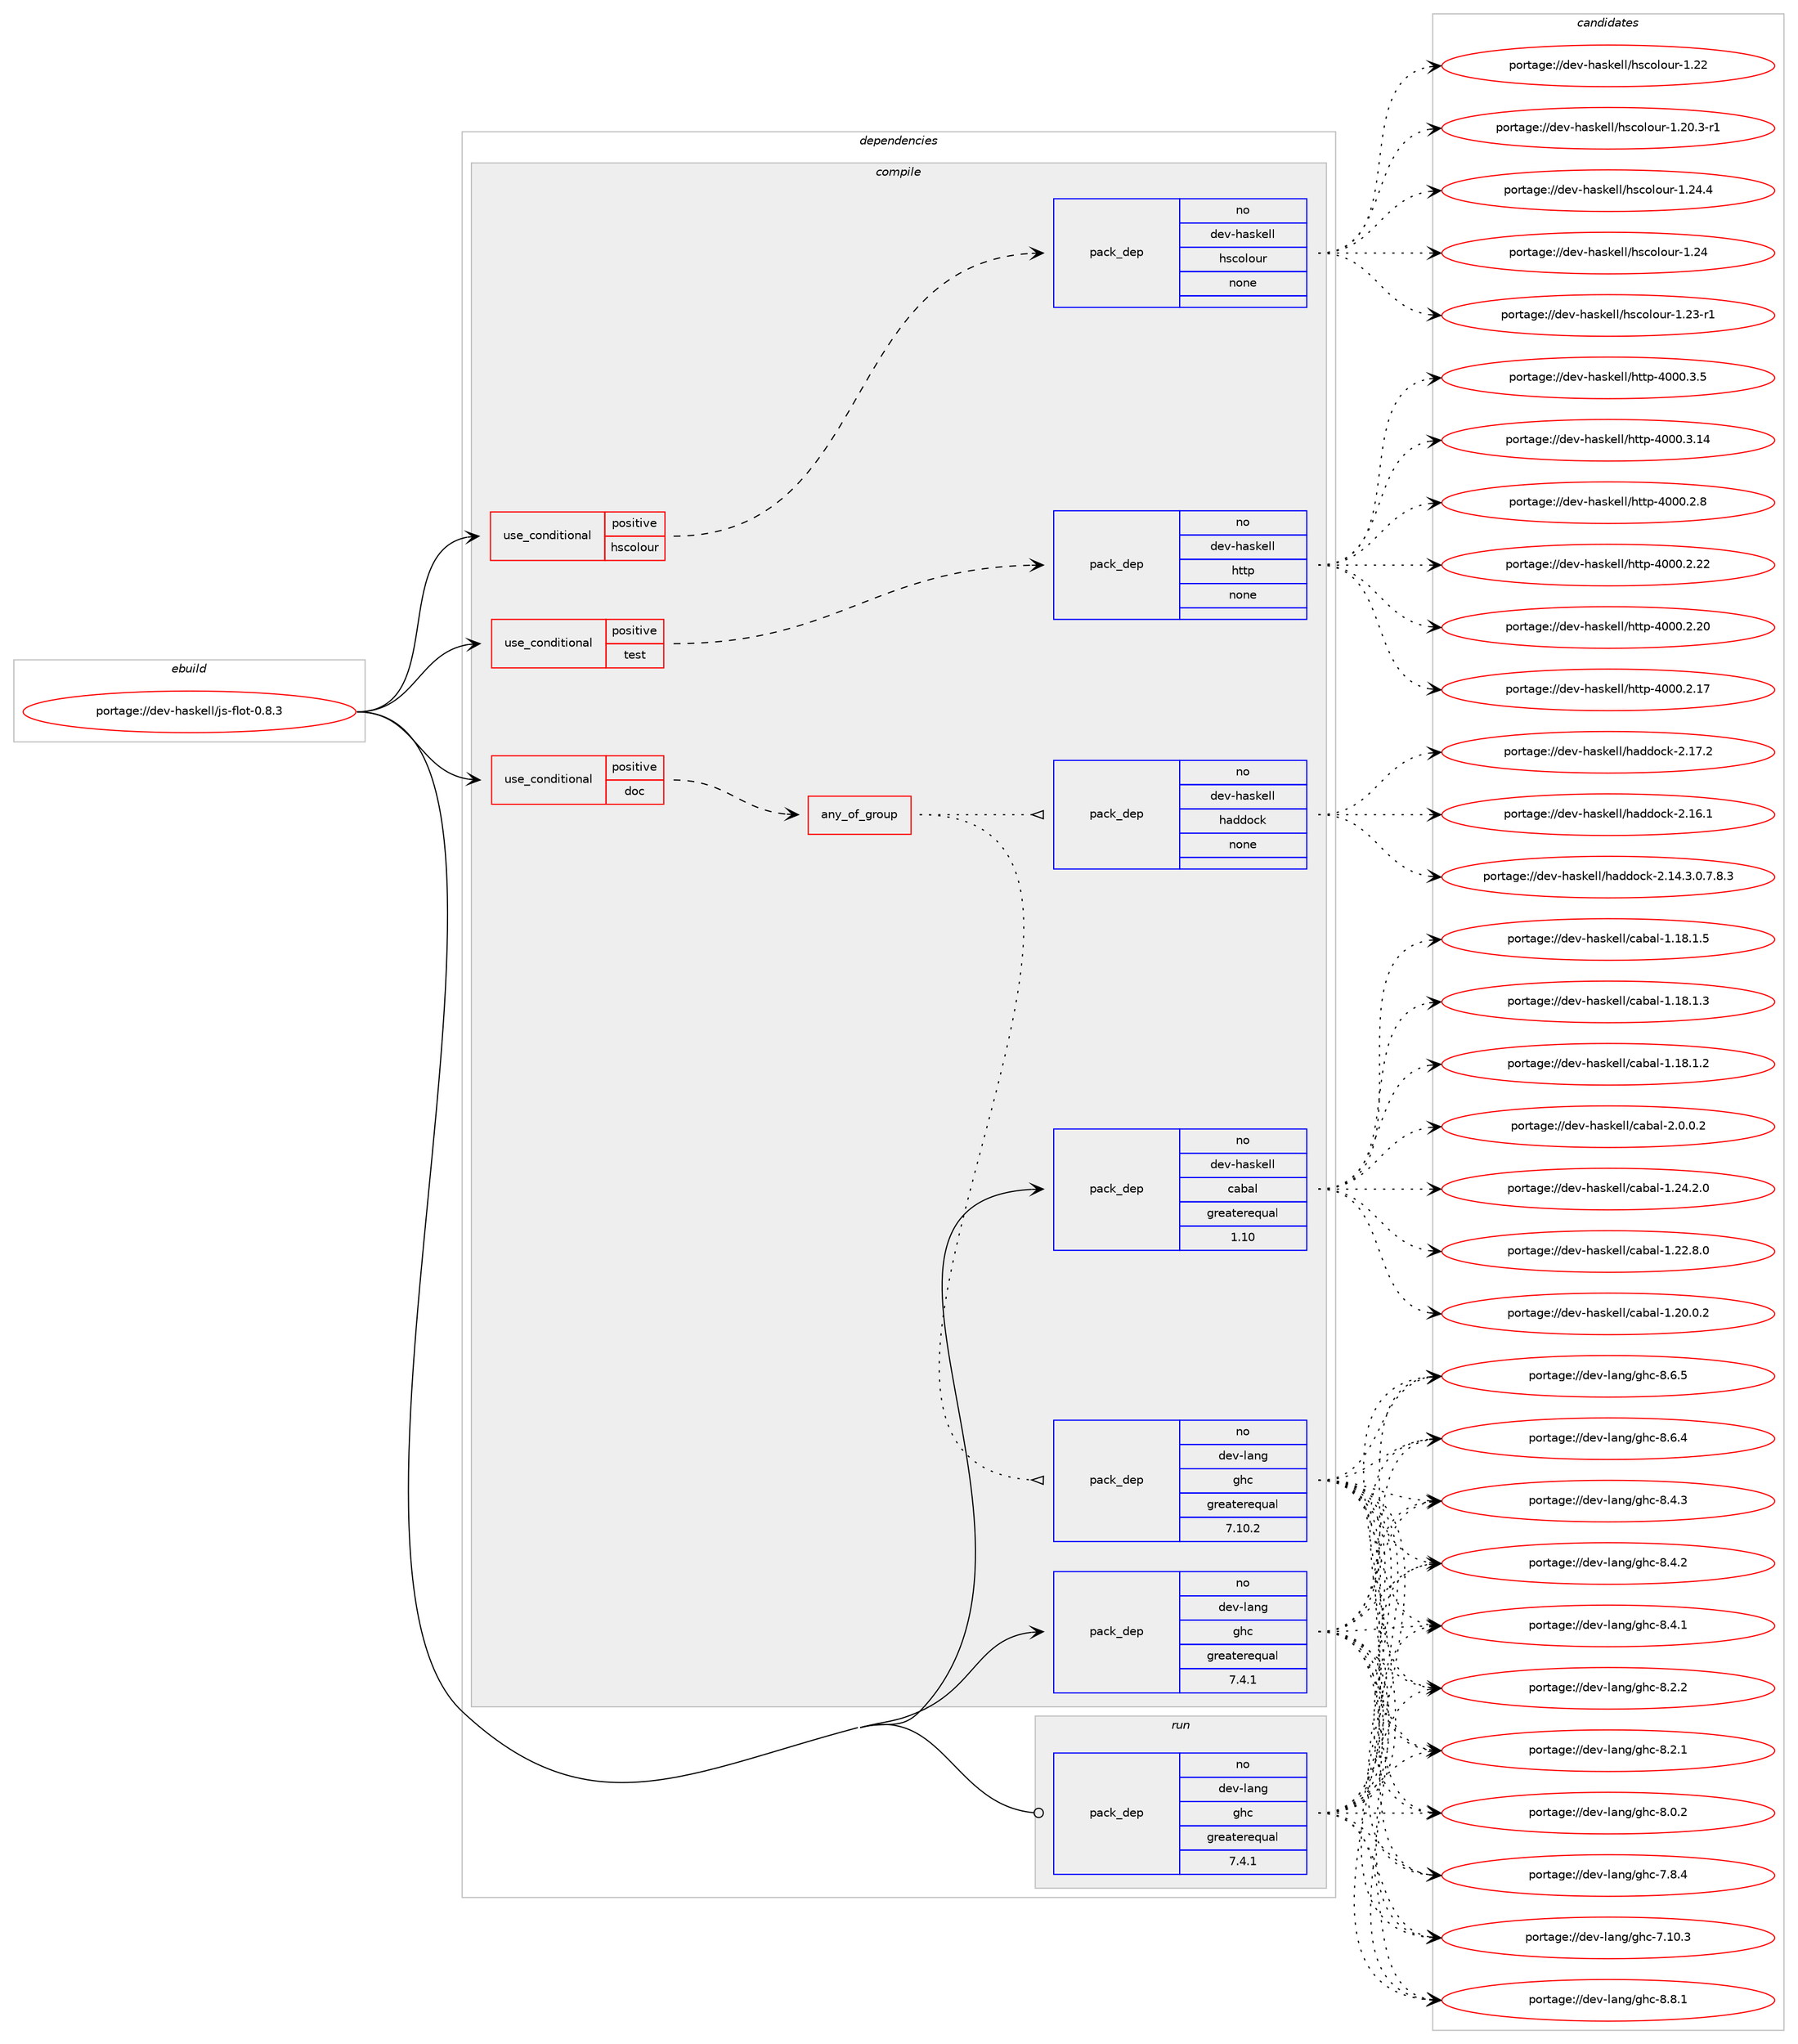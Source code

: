 digraph prolog {

# *************
# Graph options
# *************

newrank=true;
concentrate=true;
compound=true;
graph [rankdir=LR,fontname=Helvetica,fontsize=10,ranksep=1.5];#, ranksep=2.5, nodesep=0.2];
edge  [arrowhead=vee];
node  [fontname=Helvetica,fontsize=10];

# **********
# The ebuild
# **********

subgraph cluster_leftcol {
color=gray;
label=<<i>ebuild</i>>;
id [label="portage://dev-haskell/js-flot-0.8.3", color=red, width=4, href="../dev-haskell/js-flot-0.8.3.svg"];
}

# ****************
# The dependencies
# ****************

subgraph cluster_midcol {
color=gray;
label=<<i>dependencies</i>>;
subgraph cluster_compile {
fillcolor="#eeeeee";
style=filled;
label=<<i>compile</i>>;
subgraph cond133067 {
dependency555223 [label=<<TABLE BORDER="0" CELLBORDER="1" CELLSPACING="0" CELLPADDING="4"><TR><TD ROWSPAN="3" CELLPADDING="10">use_conditional</TD></TR><TR><TD>positive</TD></TR><TR><TD>doc</TD></TR></TABLE>>, shape=none, color=red];
subgraph any6165 {
dependency555224 [label=<<TABLE BORDER="0" CELLBORDER="1" CELLSPACING="0" CELLPADDING="4"><TR><TD CELLPADDING="10">any_of_group</TD></TR></TABLE>>, shape=none, color=red];subgraph pack415754 {
dependency555225 [label=<<TABLE BORDER="0" CELLBORDER="1" CELLSPACING="0" CELLPADDING="4" WIDTH="220"><TR><TD ROWSPAN="6" CELLPADDING="30">pack_dep</TD></TR><TR><TD WIDTH="110">no</TD></TR><TR><TD>dev-haskell</TD></TR><TR><TD>haddock</TD></TR><TR><TD>none</TD></TR><TR><TD></TD></TR></TABLE>>, shape=none, color=blue];
}
dependency555224:e -> dependency555225:w [weight=20,style="dotted",arrowhead="oinv"];
subgraph pack415755 {
dependency555226 [label=<<TABLE BORDER="0" CELLBORDER="1" CELLSPACING="0" CELLPADDING="4" WIDTH="220"><TR><TD ROWSPAN="6" CELLPADDING="30">pack_dep</TD></TR><TR><TD WIDTH="110">no</TD></TR><TR><TD>dev-lang</TD></TR><TR><TD>ghc</TD></TR><TR><TD>greaterequal</TD></TR><TR><TD>7.10.2</TD></TR></TABLE>>, shape=none, color=blue];
}
dependency555224:e -> dependency555226:w [weight=20,style="dotted",arrowhead="oinv"];
}
dependency555223:e -> dependency555224:w [weight=20,style="dashed",arrowhead="vee"];
}
id:e -> dependency555223:w [weight=20,style="solid",arrowhead="vee"];
subgraph cond133068 {
dependency555227 [label=<<TABLE BORDER="0" CELLBORDER="1" CELLSPACING="0" CELLPADDING="4"><TR><TD ROWSPAN="3" CELLPADDING="10">use_conditional</TD></TR><TR><TD>positive</TD></TR><TR><TD>hscolour</TD></TR></TABLE>>, shape=none, color=red];
subgraph pack415756 {
dependency555228 [label=<<TABLE BORDER="0" CELLBORDER="1" CELLSPACING="0" CELLPADDING="4" WIDTH="220"><TR><TD ROWSPAN="6" CELLPADDING="30">pack_dep</TD></TR><TR><TD WIDTH="110">no</TD></TR><TR><TD>dev-haskell</TD></TR><TR><TD>hscolour</TD></TR><TR><TD>none</TD></TR><TR><TD></TD></TR></TABLE>>, shape=none, color=blue];
}
dependency555227:e -> dependency555228:w [weight=20,style="dashed",arrowhead="vee"];
}
id:e -> dependency555227:w [weight=20,style="solid",arrowhead="vee"];
subgraph cond133069 {
dependency555229 [label=<<TABLE BORDER="0" CELLBORDER="1" CELLSPACING="0" CELLPADDING="4"><TR><TD ROWSPAN="3" CELLPADDING="10">use_conditional</TD></TR><TR><TD>positive</TD></TR><TR><TD>test</TD></TR></TABLE>>, shape=none, color=red];
subgraph pack415757 {
dependency555230 [label=<<TABLE BORDER="0" CELLBORDER="1" CELLSPACING="0" CELLPADDING="4" WIDTH="220"><TR><TD ROWSPAN="6" CELLPADDING="30">pack_dep</TD></TR><TR><TD WIDTH="110">no</TD></TR><TR><TD>dev-haskell</TD></TR><TR><TD>http</TD></TR><TR><TD>none</TD></TR><TR><TD></TD></TR></TABLE>>, shape=none, color=blue];
}
dependency555229:e -> dependency555230:w [weight=20,style="dashed",arrowhead="vee"];
}
id:e -> dependency555229:w [weight=20,style="solid",arrowhead="vee"];
subgraph pack415758 {
dependency555231 [label=<<TABLE BORDER="0" CELLBORDER="1" CELLSPACING="0" CELLPADDING="4" WIDTH="220"><TR><TD ROWSPAN="6" CELLPADDING="30">pack_dep</TD></TR><TR><TD WIDTH="110">no</TD></TR><TR><TD>dev-haskell</TD></TR><TR><TD>cabal</TD></TR><TR><TD>greaterequal</TD></TR><TR><TD>1.10</TD></TR></TABLE>>, shape=none, color=blue];
}
id:e -> dependency555231:w [weight=20,style="solid",arrowhead="vee"];
subgraph pack415759 {
dependency555232 [label=<<TABLE BORDER="0" CELLBORDER="1" CELLSPACING="0" CELLPADDING="4" WIDTH="220"><TR><TD ROWSPAN="6" CELLPADDING="30">pack_dep</TD></TR><TR><TD WIDTH="110">no</TD></TR><TR><TD>dev-lang</TD></TR><TR><TD>ghc</TD></TR><TR><TD>greaterequal</TD></TR><TR><TD>7.4.1</TD></TR></TABLE>>, shape=none, color=blue];
}
id:e -> dependency555232:w [weight=20,style="solid",arrowhead="vee"];
}
subgraph cluster_compileandrun {
fillcolor="#eeeeee";
style=filled;
label=<<i>compile and run</i>>;
}
subgraph cluster_run {
fillcolor="#eeeeee";
style=filled;
label=<<i>run</i>>;
subgraph pack415760 {
dependency555233 [label=<<TABLE BORDER="0" CELLBORDER="1" CELLSPACING="0" CELLPADDING="4" WIDTH="220"><TR><TD ROWSPAN="6" CELLPADDING="30">pack_dep</TD></TR><TR><TD WIDTH="110">no</TD></TR><TR><TD>dev-lang</TD></TR><TR><TD>ghc</TD></TR><TR><TD>greaterequal</TD></TR><TR><TD>7.4.1</TD></TR></TABLE>>, shape=none, color=blue];
}
id:e -> dependency555233:w [weight=20,style="solid",arrowhead="odot"];
}
}

# **************
# The candidates
# **************

subgraph cluster_choices {
rank=same;
color=gray;
label=<<i>candidates</i>>;

subgraph choice415754 {
color=black;
nodesep=1;
choice100101118451049711510710110810847104971001001119910745504649554650 [label="portage://dev-haskell/haddock-2.17.2", color=red, width=4,href="../dev-haskell/haddock-2.17.2.svg"];
choice100101118451049711510710110810847104971001001119910745504649544649 [label="portage://dev-haskell/haddock-2.16.1", color=red, width=4,href="../dev-haskell/haddock-2.16.1.svg"];
choice1001011184510497115107101108108471049710010011199107455046495246514648465546564651 [label="portage://dev-haskell/haddock-2.14.3.0.7.8.3", color=red, width=4,href="../dev-haskell/haddock-2.14.3.0.7.8.3.svg"];
dependency555225:e -> choice100101118451049711510710110810847104971001001119910745504649554650:w [style=dotted,weight="100"];
dependency555225:e -> choice100101118451049711510710110810847104971001001119910745504649544649:w [style=dotted,weight="100"];
dependency555225:e -> choice1001011184510497115107101108108471049710010011199107455046495246514648465546564651:w [style=dotted,weight="100"];
}
subgraph choice415755 {
color=black;
nodesep=1;
choice10010111845108971101034710310499455646564649 [label="portage://dev-lang/ghc-8.8.1", color=red, width=4,href="../dev-lang/ghc-8.8.1.svg"];
choice10010111845108971101034710310499455646544653 [label="portage://dev-lang/ghc-8.6.5", color=red, width=4,href="../dev-lang/ghc-8.6.5.svg"];
choice10010111845108971101034710310499455646544652 [label="portage://dev-lang/ghc-8.6.4", color=red, width=4,href="../dev-lang/ghc-8.6.4.svg"];
choice10010111845108971101034710310499455646524651 [label="portage://dev-lang/ghc-8.4.3", color=red, width=4,href="../dev-lang/ghc-8.4.3.svg"];
choice10010111845108971101034710310499455646524650 [label="portage://dev-lang/ghc-8.4.2", color=red, width=4,href="../dev-lang/ghc-8.4.2.svg"];
choice10010111845108971101034710310499455646524649 [label="portage://dev-lang/ghc-8.4.1", color=red, width=4,href="../dev-lang/ghc-8.4.1.svg"];
choice10010111845108971101034710310499455646504650 [label="portage://dev-lang/ghc-8.2.2", color=red, width=4,href="../dev-lang/ghc-8.2.2.svg"];
choice10010111845108971101034710310499455646504649 [label="portage://dev-lang/ghc-8.2.1", color=red, width=4,href="../dev-lang/ghc-8.2.1.svg"];
choice10010111845108971101034710310499455646484650 [label="portage://dev-lang/ghc-8.0.2", color=red, width=4,href="../dev-lang/ghc-8.0.2.svg"];
choice10010111845108971101034710310499455546564652 [label="portage://dev-lang/ghc-7.8.4", color=red, width=4,href="../dev-lang/ghc-7.8.4.svg"];
choice1001011184510897110103471031049945554649484651 [label="portage://dev-lang/ghc-7.10.3", color=red, width=4,href="../dev-lang/ghc-7.10.3.svg"];
dependency555226:e -> choice10010111845108971101034710310499455646564649:w [style=dotted,weight="100"];
dependency555226:e -> choice10010111845108971101034710310499455646544653:w [style=dotted,weight="100"];
dependency555226:e -> choice10010111845108971101034710310499455646544652:w [style=dotted,weight="100"];
dependency555226:e -> choice10010111845108971101034710310499455646524651:w [style=dotted,weight="100"];
dependency555226:e -> choice10010111845108971101034710310499455646524650:w [style=dotted,weight="100"];
dependency555226:e -> choice10010111845108971101034710310499455646524649:w [style=dotted,weight="100"];
dependency555226:e -> choice10010111845108971101034710310499455646504650:w [style=dotted,weight="100"];
dependency555226:e -> choice10010111845108971101034710310499455646504649:w [style=dotted,weight="100"];
dependency555226:e -> choice10010111845108971101034710310499455646484650:w [style=dotted,weight="100"];
dependency555226:e -> choice10010111845108971101034710310499455546564652:w [style=dotted,weight="100"];
dependency555226:e -> choice1001011184510897110103471031049945554649484651:w [style=dotted,weight="100"];
}
subgraph choice415756 {
color=black;
nodesep=1;
choice1001011184510497115107101108108471041159911110811111711445494650524652 [label="portage://dev-haskell/hscolour-1.24.4", color=red, width=4,href="../dev-haskell/hscolour-1.24.4.svg"];
choice100101118451049711510710110810847104115991111081111171144549465052 [label="portage://dev-haskell/hscolour-1.24", color=red, width=4,href="../dev-haskell/hscolour-1.24.svg"];
choice1001011184510497115107101108108471041159911110811111711445494650514511449 [label="portage://dev-haskell/hscolour-1.23-r1", color=red, width=4,href="../dev-haskell/hscolour-1.23-r1.svg"];
choice100101118451049711510710110810847104115991111081111171144549465050 [label="portage://dev-haskell/hscolour-1.22", color=red, width=4,href="../dev-haskell/hscolour-1.22.svg"];
choice10010111845104971151071011081084710411599111108111117114454946504846514511449 [label="portage://dev-haskell/hscolour-1.20.3-r1", color=red, width=4,href="../dev-haskell/hscolour-1.20.3-r1.svg"];
dependency555228:e -> choice1001011184510497115107101108108471041159911110811111711445494650524652:w [style=dotted,weight="100"];
dependency555228:e -> choice100101118451049711510710110810847104115991111081111171144549465052:w [style=dotted,weight="100"];
dependency555228:e -> choice1001011184510497115107101108108471041159911110811111711445494650514511449:w [style=dotted,weight="100"];
dependency555228:e -> choice100101118451049711510710110810847104115991111081111171144549465050:w [style=dotted,weight="100"];
dependency555228:e -> choice10010111845104971151071011081084710411599111108111117114454946504846514511449:w [style=dotted,weight="100"];
}
subgraph choice415757 {
color=black;
nodesep=1;
choice100101118451049711510710110810847104116116112455248484846514653 [label="portage://dev-haskell/http-4000.3.5", color=red, width=4,href="../dev-haskell/http-4000.3.5.svg"];
choice10010111845104971151071011081084710411611611245524848484651464952 [label="portage://dev-haskell/http-4000.3.14", color=red, width=4,href="../dev-haskell/http-4000.3.14.svg"];
choice100101118451049711510710110810847104116116112455248484846504656 [label="portage://dev-haskell/http-4000.2.8", color=red, width=4,href="../dev-haskell/http-4000.2.8.svg"];
choice10010111845104971151071011081084710411611611245524848484650465050 [label="portage://dev-haskell/http-4000.2.22", color=red, width=4,href="../dev-haskell/http-4000.2.22.svg"];
choice10010111845104971151071011081084710411611611245524848484650465048 [label="portage://dev-haskell/http-4000.2.20", color=red, width=4,href="../dev-haskell/http-4000.2.20.svg"];
choice10010111845104971151071011081084710411611611245524848484650464955 [label="portage://dev-haskell/http-4000.2.17", color=red, width=4,href="../dev-haskell/http-4000.2.17.svg"];
dependency555230:e -> choice100101118451049711510710110810847104116116112455248484846514653:w [style=dotted,weight="100"];
dependency555230:e -> choice10010111845104971151071011081084710411611611245524848484651464952:w [style=dotted,weight="100"];
dependency555230:e -> choice100101118451049711510710110810847104116116112455248484846504656:w [style=dotted,weight="100"];
dependency555230:e -> choice10010111845104971151071011081084710411611611245524848484650465050:w [style=dotted,weight="100"];
dependency555230:e -> choice10010111845104971151071011081084710411611611245524848484650465048:w [style=dotted,weight="100"];
dependency555230:e -> choice10010111845104971151071011081084710411611611245524848484650464955:w [style=dotted,weight="100"];
}
subgraph choice415758 {
color=black;
nodesep=1;
choice100101118451049711510710110810847999798971084550464846484650 [label="portage://dev-haskell/cabal-2.0.0.2", color=red, width=4,href="../dev-haskell/cabal-2.0.0.2.svg"];
choice10010111845104971151071011081084799979897108454946505246504648 [label="portage://dev-haskell/cabal-1.24.2.0", color=red, width=4,href="../dev-haskell/cabal-1.24.2.0.svg"];
choice10010111845104971151071011081084799979897108454946505046564648 [label="portage://dev-haskell/cabal-1.22.8.0", color=red, width=4,href="../dev-haskell/cabal-1.22.8.0.svg"];
choice10010111845104971151071011081084799979897108454946504846484650 [label="portage://dev-haskell/cabal-1.20.0.2", color=red, width=4,href="../dev-haskell/cabal-1.20.0.2.svg"];
choice10010111845104971151071011081084799979897108454946495646494653 [label="portage://dev-haskell/cabal-1.18.1.5", color=red, width=4,href="../dev-haskell/cabal-1.18.1.5.svg"];
choice10010111845104971151071011081084799979897108454946495646494651 [label="portage://dev-haskell/cabal-1.18.1.3", color=red, width=4,href="../dev-haskell/cabal-1.18.1.3.svg"];
choice10010111845104971151071011081084799979897108454946495646494650 [label="portage://dev-haskell/cabal-1.18.1.2", color=red, width=4,href="../dev-haskell/cabal-1.18.1.2.svg"];
dependency555231:e -> choice100101118451049711510710110810847999798971084550464846484650:w [style=dotted,weight="100"];
dependency555231:e -> choice10010111845104971151071011081084799979897108454946505246504648:w [style=dotted,weight="100"];
dependency555231:e -> choice10010111845104971151071011081084799979897108454946505046564648:w [style=dotted,weight="100"];
dependency555231:e -> choice10010111845104971151071011081084799979897108454946504846484650:w [style=dotted,weight="100"];
dependency555231:e -> choice10010111845104971151071011081084799979897108454946495646494653:w [style=dotted,weight="100"];
dependency555231:e -> choice10010111845104971151071011081084799979897108454946495646494651:w [style=dotted,weight="100"];
dependency555231:e -> choice10010111845104971151071011081084799979897108454946495646494650:w [style=dotted,weight="100"];
}
subgraph choice415759 {
color=black;
nodesep=1;
choice10010111845108971101034710310499455646564649 [label="portage://dev-lang/ghc-8.8.1", color=red, width=4,href="../dev-lang/ghc-8.8.1.svg"];
choice10010111845108971101034710310499455646544653 [label="portage://dev-lang/ghc-8.6.5", color=red, width=4,href="../dev-lang/ghc-8.6.5.svg"];
choice10010111845108971101034710310499455646544652 [label="portage://dev-lang/ghc-8.6.4", color=red, width=4,href="../dev-lang/ghc-8.6.4.svg"];
choice10010111845108971101034710310499455646524651 [label="portage://dev-lang/ghc-8.4.3", color=red, width=4,href="../dev-lang/ghc-8.4.3.svg"];
choice10010111845108971101034710310499455646524650 [label="portage://dev-lang/ghc-8.4.2", color=red, width=4,href="../dev-lang/ghc-8.4.2.svg"];
choice10010111845108971101034710310499455646524649 [label="portage://dev-lang/ghc-8.4.1", color=red, width=4,href="../dev-lang/ghc-8.4.1.svg"];
choice10010111845108971101034710310499455646504650 [label="portage://dev-lang/ghc-8.2.2", color=red, width=4,href="../dev-lang/ghc-8.2.2.svg"];
choice10010111845108971101034710310499455646504649 [label="portage://dev-lang/ghc-8.2.1", color=red, width=4,href="../dev-lang/ghc-8.2.1.svg"];
choice10010111845108971101034710310499455646484650 [label="portage://dev-lang/ghc-8.0.2", color=red, width=4,href="../dev-lang/ghc-8.0.2.svg"];
choice10010111845108971101034710310499455546564652 [label="portage://dev-lang/ghc-7.8.4", color=red, width=4,href="../dev-lang/ghc-7.8.4.svg"];
choice1001011184510897110103471031049945554649484651 [label="portage://dev-lang/ghc-7.10.3", color=red, width=4,href="../dev-lang/ghc-7.10.3.svg"];
dependency555232:e -> choice10010111845108971101034710310499455646564649:w [style=dotted,weight="100"];
dependency555232:e -> choice10010111845108971101034710310499455646544653:w [style=dotted,weight="100"];
dependency555232:e -> choice10010111845108971101034710310499455646544652:w [style=dotted,weight="100"];
dependency555232:e -> choice10010111845108971101034710310499455646524651:w [style=dotted,weight="100"];
dependency555232:e -> choice10010111845108971101034710310499455646524650:w [style=dotted,weight="100"];
dependency555232:e -> choice10010111845108971101034710310499455646524649:w [style=dotted,weight="100"];
dependency555232:e -> choice10010111845108971101034710310499455646504650:w [style=dotted,weight="100"];
dependency555232:e -> choice10010111845108971101034710310499455646504649:w [style=dotted,weight="100"];
dependency555232:e -> choice10010111845108971101034710310499455646484650:w [style=dotted,weight="100"];
dependency555232:e -> choice10010111845108971101034710310499455546564652:w [style=dotted,weight="100"];
dependency555232:e -> choice1001011184510897110103471031049945554649484651:w [style=dotted,weight="100"];
}
subgraph choice415760 {
color=black;
nodesep=1;
choice10010111845108971101034710310499455646564649 [label="portage://dev-lang/ghc-8.8.1", color=red, width=4,href="../dev-lang/ghc-8.8.1.svg"];
choice10010111845108971101034710310499455646544653 [label="portage://dev-lang/ghc-8.6.5", color=red, width=4,href="../dev-lang/ghc-8.6.5.svg"];
choice10010111845108971101034710310499455646544652 [label="portage://dev-lang/ghc-8.6.4", color=red, width=4,href="../dev-lang/ghc-8.6.4.svg"];
choice10010111845108971101034710310499455646524651 [label="portage://dev-lang/ghc-8.4.3", color=red, width=4,href="../dev-lang/ghc-8.4.3.svg"];
choice10010111845108971101034710310499455646524650 [label="portage://dev-lang/ghc-8.4.2", color=red, width=4,href="../dev-lang/ghc-8.4.2.svg"];
choice10010111845108971101034710310499455646524649 [label="portage://dev-lang/ghc-8.4.1", color=red, width=4,href="../dev-lang/ghc-8.4.1.svg"];
choice10010111845108971101034710310499455646504650 [label="portage://dev-lang/ghc-8.2.2", color=red, width=4,href="../dev-lang/ghc-8.2.2.svg"];
choice10010111845108971101034710310499455646504649 [label="portage://dev-lang/ghc-8.2.1", color=red, width=4,href="../dev-lang/ghc-8.2.1.svg"];
choice10010111845108971101034710310499455646484650 [label="portage://dev-lang/ghc-8.0.2", color=red, width=4,href="../dev-lang/ghc-8.0.2.svg"];
choice10010111845108971101034710310499455546564652 [label="portage://dev-lang/ghc-7.8.4", color=red, width=4,href="../dev-lang/ghc-7.8.4.svg"];
choice1001011184510897110103471031049945554649484651 [label="portage://dev-lang/ghc-7.10.3", color=red, width=4,href="../dev-lang/ghc-7.10.3.svg"];
dependency555233:e -> choice10010111845108971101034710310499455646564649:w [style=dotted,weight="100"];
dependency555233:e -> choice10010111845108971101034710310499455646544653:w [style=dotted,weight="100"];
dependency555233:e -> choice10010111845108971101034710310499455646544652:w [style=dotted,weight="100"];
dependency555233:e -> choice10010111845108971101034710310499455646524651:w [style=dotted,weight="100"];
dependency555233:e -> choice10010111845108971101034710310499455646524650:w [style=dotted,weight="100"];
dependency555233:e -> choice10010111845108971101034710310499455646524649:w [style=dotted,weight="100"];
dependency555233:e -> choice10010111845108971101034710310499455646504650:w [style=dotted,weight="100"];
dependency555233:e -> choice10010111845108971101034710310499455646504649:w [style=dotted,weight="100"];
dependency555233:e -> choice10010111845108971101034710310499455646484650:w [style=dotted,weight="100"];
dependency555233:e -> choice10010111845108971101034710310499455546564652:w [style=dotted,weight="100"];
dependency555233:e -> choice1001011184510897110103471031049945554649484651:w [style=dotted,weight="100"];
}
}

}
